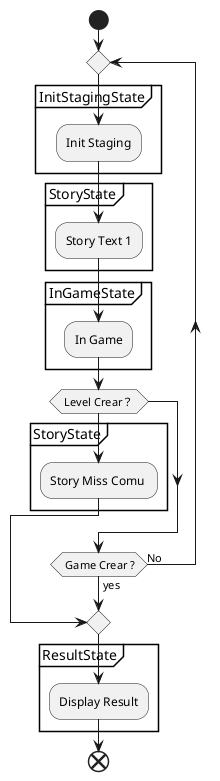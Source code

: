 @startuml StoryState
    start 

    repeat

    partition InitStagingState {
        :Init Staging;
    }

    partition StoryState {
        :Story Text 1;
    }

    partition InGameState {
        :In Game;
    }

    if( Level Crear？ )
    else
        partition StoryState {
            :Story Miss Comu ;
        }
        break
    endif

    repeat while( Game Crear ?) is(No) not (yes)
    partition ResultState {
        :Display Result;
    }
    end    

@enduml